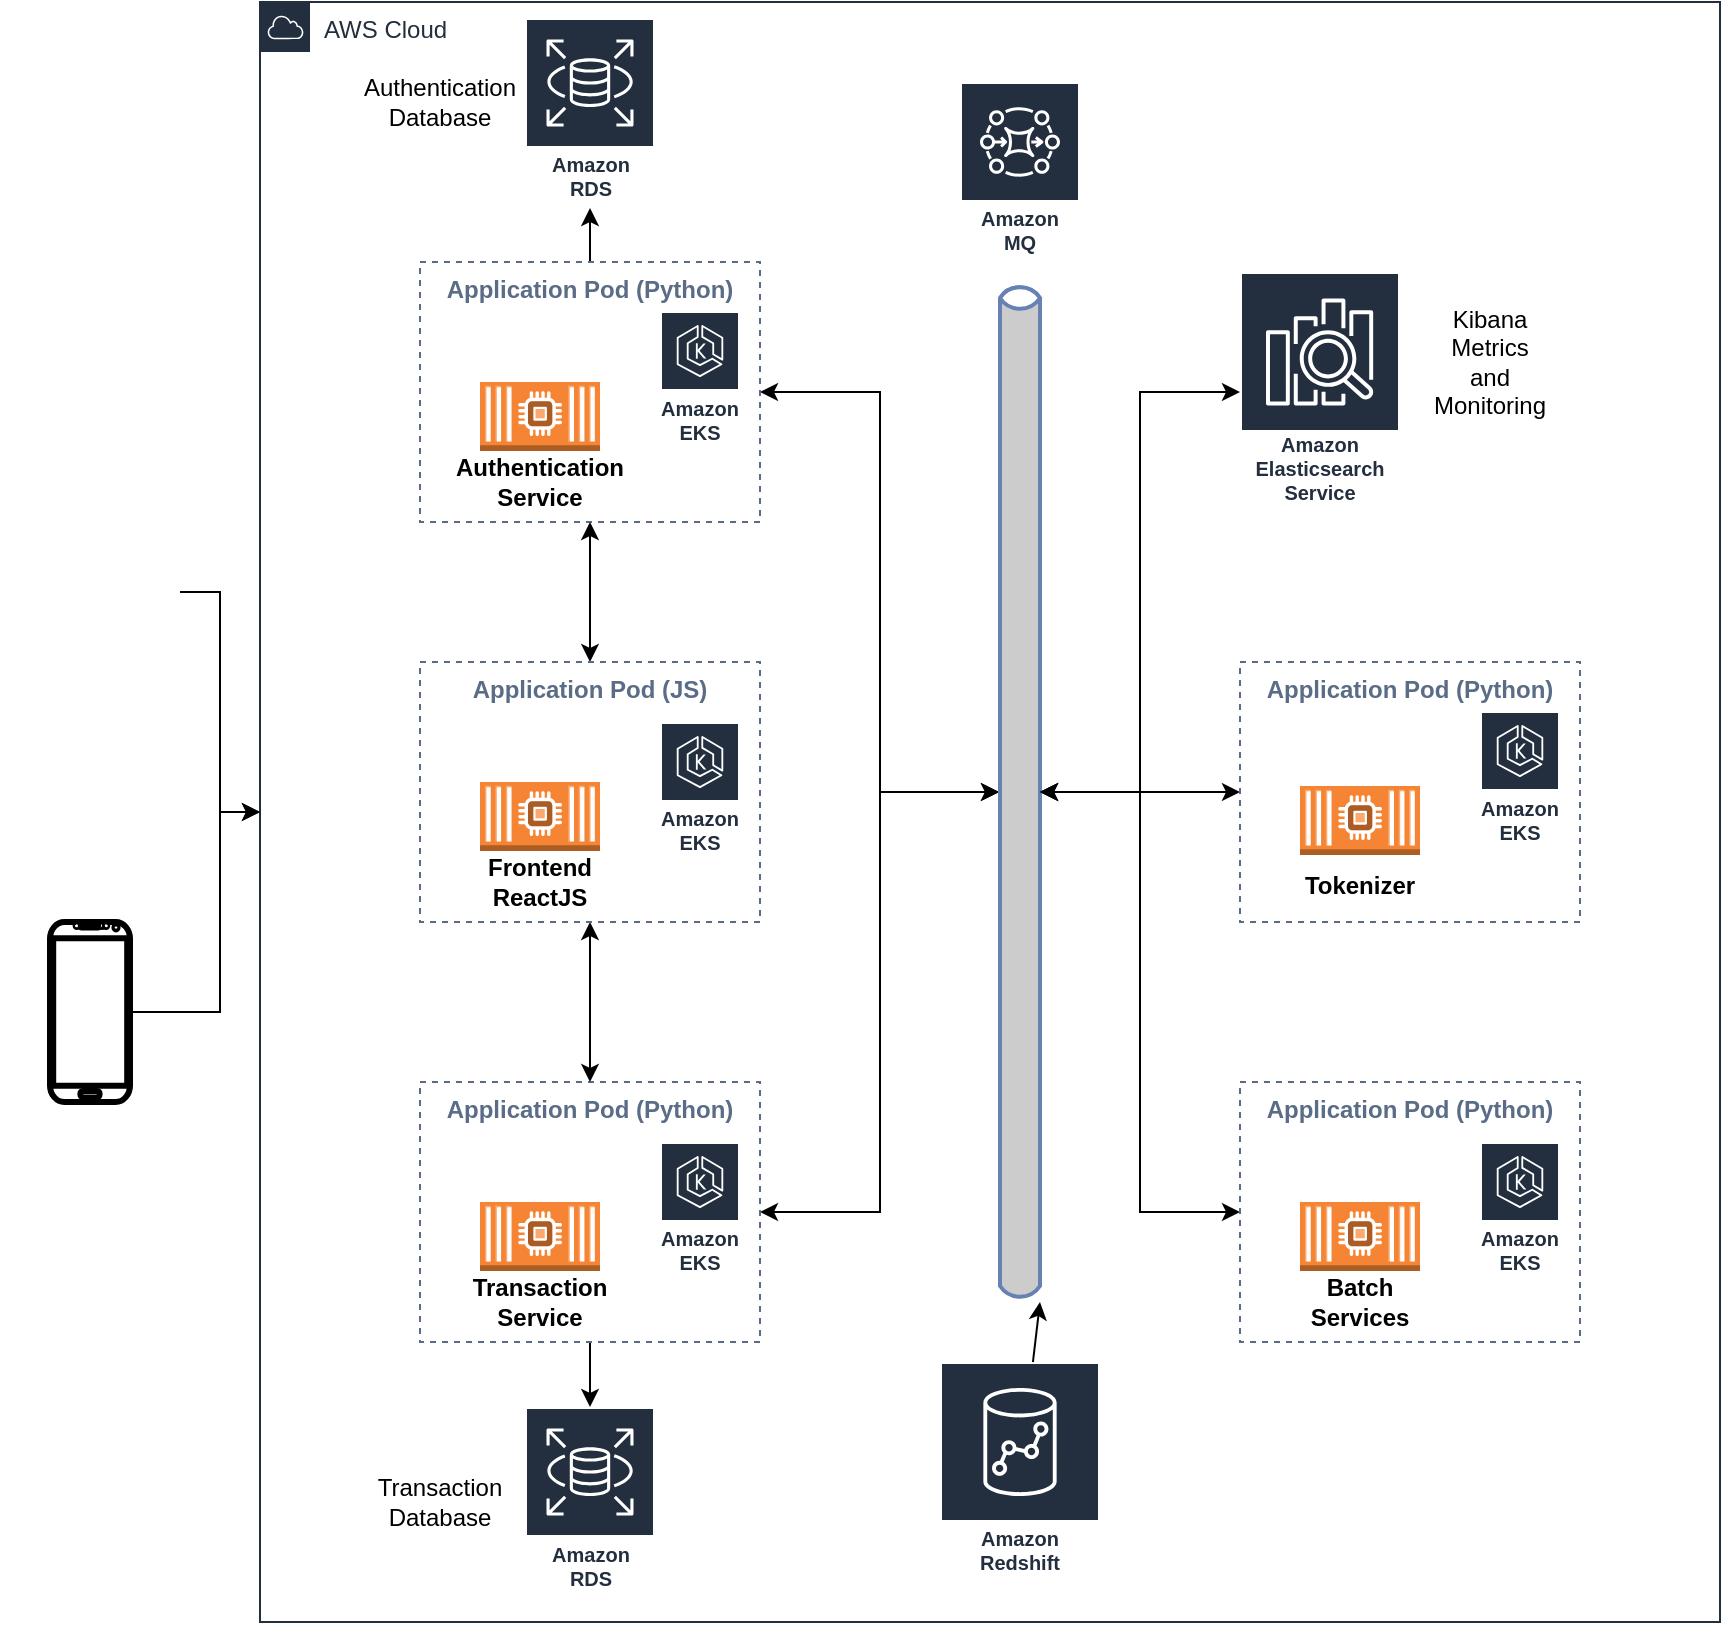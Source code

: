 <mxfile version="13.9.9" type="device"><diagram id="Gjha9tN4IPcTOmzHnDes" name="Page-1"><mxGraphModel dx="1380" dy="746" grid="1" gridSize="10" guides="1" tooltips="1" connect="1" arrows="1" fold="1" page="1" pageScale="1" pageWidth="827" pageHeight="1169" math="0" shadow="0"><root><mxCell id="0"/><mxCell id="1" parent="0"/><mxCell id="Nz0x8n80s7uMDwK5pBU2-1" value="AWS Cloud" style="points=[[0,0],[0.25,0],[0.5,0],[0.75,0],[1,0],[1,0.25],[1,0.5],[1,0.75],[1,1],[0.75,1],[0.5,1],[0.25,1],[0,1],[0,0.75],[0,0.5],[0,0.25]];outlineConnect=0;gradientColor=none;html=1;whiteSpace=wrap;fontSize=12;fontStyle=0;shape=mxgraph.aws4.group;grIcon=mxgraph.aws4.group_aws_cloud;strokeColor=#232F3E;fillColor=none;verticalAlign=top;align=left;spacingLeft=30;fontColor=#232F3E;dashed=0;" vertex="1" parent="1"><mxGeometry x="170" y="10" width="730" height="810" as="geometry"/></mxCell><mxCell id="Nz0x8n80s7uMDwK5pBU2-9" style="edgeStyle=orthogonalEdgeStyle;rounded=0;orthogonalLoop=1;jettySize=auto;html=1;" edge="1" parent="1" source="Nz0x8n80s7uMDwK5pBU2-3" target="Nz0x8n80s7uMDwK5pBU2-1"><mxGeometry relative="1" as="geometry"/></mxCell><mxCell id="Nz0x8n80s7uMDwK5pBU2-3" value="" style="shape=image;html=1;verticalAlign=top;verticalLabelPosition=bottom;labelBackgroundColor=#ffffff;imageAspect=0;aspect=fixed;image=https://cdn2.iconfinder.com/data/icons/kitchen-appliances-computers-and-electronics/32/Appliances-04-128.png" vertex="1" parent="1"><mxGeometry x="40" y="260" width="90" height="90" as="geometry"/></mxCell><mxCell id="Nz0x8n80s7uMDwK5pBU2-71" style="edgeStyle=orthogonalEdgeStyle;rounded=0;orthogonalLoop=1;jettySize=auto;html=1;entryX=0;entryY=0.5;entryDx=0;entryDy=0;startArrow=none;startFill=0;" edge="1" parent="1" source="Nz0x8n80s7uMDwK5pBU2-4" target="Nz0x8n80s7uMDwK5pBU2-1"><mxGeometry relative="1" as="geometry"><Array as="points"><mxPoint x="150" y="515"/><mxPoint x="150" y="415"/></Array></mxGeometry></mxCell><mxCell id="Nz0x8n80s7uMDwK5pBU2-4" value="" style="verticalLabelPosition=bottom;verticalAlign=top;html=1;shadow=0;dashed=0;strokeWidth=3;shape=mxgraph.android.phone2;" vertex="1" parent="1"><mxGeometry x="65" y="470" width="40" height="90" as="geometry"/></mxCell><mxCell id="Nz0x8n80s7uMDwK5pBU2-26" style="edgeStyle=orthogonalEdgeStyle;rounded=0;orthogonalLoop=1;jettySize=auto;html=1;startArrow=classic;startFill=1;" edge="1" parent="1" source="Nz0x8n80s7uMDwK5pBU2-11" target="Nz0x8n80s7uMDwK5pBU2-24"><mxGeometry relative="1" as="geometry"/></mxCell><mxCell id="Nz0x8n80s7uMDwK5pBU2-69" style="edgeStyle=orthogonalEdgeStyle;rounded=0;orthogonalLoop=1;jettySize=auto;html=1;startArrow=none;startFill=0;" edge="1" parent="1" source="Nz0x8n80s7uMDwK5pBU2-11" target="Nz0x8n80s7uMDwK5pBU2-68"><mxGeometry relative="1" as="geometry"/></mxCell><mxCell id="Nz0x8n80s7uMDwK5pBU2-11" value="Application Pod (Python)" style="fillColor=none;strokeColor=#5A6C86;dashed=1;verticalAlign=top;fontStyle=1;fontColor=#5A6C86;" vertex="1" parent="1"><mxGeometry x="250" y="140" width="170" height="130" as="geometry"/></mxCell><mxCell id="Nz0x8n80s7uMDwK5pBU2-12" value="Amazon EKS" style="outlineConnect=0;fontColor=#232F3E;gradientColor=none;strokeColor=#ffffff;fillColor=#232F3E;dashed=0;verticalLabelPosition=middle;verticalAlign=bottom;align=center;html=1;whiteSpace=wrap;fontSize=10;fontStyle=1;spacing=3;shape=mxgraph.aws4.productIcon;prIcon=mxgraph.aws4.eks;" vertex="1" parent="1"><mxGeometry x="370" y="164.5" width="40" height="70" as="geometry"/></mxCell><mxCell id="Nz0x8n80s7uMDwK5pBU2-13" value="" style="outlineConnect=0;dashed=0;verticalLabelPosition=bottom;verticalAlign=top;align=center;html=1;shape=mxgraph.aws3.ec2_compute_container_2;fillColor=#F58534;gradientColor=none;strokeColor=#000000;strokeWidth=3;" vertex="1" parent="1"><mxGeometry x="280" y="200" width="60" height="34.5" as="geometry"/></mxCell><mxCell id="Nz0x8n80s7uMDwK5pBU2-14" value="Authentication Service" style="text;html=1;strokeColor=none;fillColor=none;align=center;verticalAlign=middle;whiteSpace=wrap;rounded=0;fontStyle=1" vertex="1" parent="1"><mxGeometry x="290" y="240" width="40" height="20" as="geometry"/></mxCell><mxCell id="Nz0x8n80s7uMDwK5pBU2-25" style="edgeStyle=orthogonalEdgeStyle;rounded=0;orthogonalLoop=1;jettySize=auto;html=1;startArrow=classic;startFill=1;" edge="1" parent="1" source="Nz0x8n80s7uMDwK5pBU2-15" target="Nz0x8n80s7uMDwK5pBU2-24"><mxGeometry relative="1" as="geometry"/></mxCell><mxCell id="Nz0x8n80s7uMDwK5pBU2-66" style="edgeStyle=orthogonalEdgeStyle;rounded=0;orthogonalLoop=1;jettySize=auto;html=1;startArrow=none;startFill=0;" edge="1" parent="1" source="Nz0x8n80s7uMDwK5pBU2-15" target="Nz0x8n80s7uMDwK5pBU2-65"><mxGeometry relative="1" as="geometry"/></mxCell><mxCell id="Nz0x8n80s7uMDwK5pBU2-15" value="Application Pod (Python)" style="fillColor=none;strokeColor=#5A6C86;dashed=1;verticalAlign=top;fontStyle=1;fontColor=#5A6C86;" vertex="1" parent="1"><mxGeometry x="250" y="550" width="170" height="130" as="geometry"/></mxCell><mxCell id="Nz0x8n80s7uMDwK5pBU2-16" value="Amazon EKS" style="outlineConnect=0;fontColor=#232F3E;gradientColor=none;strokeColor=#ffffff;fillColor=#232F3E;dashed=0;verticalLabelPosition=middle;verticalAlign=bottom;align=center;html=1;whiteSpace=wrap;fontSize=10;fontStyle=1;spacing=3;shape=mxgraph.aws4.productIcon;prIcon=mxgraph.aws4.eks;" vertex="1" parent="1"><mxGeometry x="370" y="580" width="40" height="70" as="geometry"/></mxCell><mxCell id="Nz0x8n80s7uMDwK5pBU2-17" value="" style="outlineConnect=0;dashed=0;verticalLabelPosition=bottom;verticalAlign=top;align=center;html=1;shape=mxgraph.aws3.ec2_compute_container_2;fillColor=#F58534;gradientColor=none;strokeColor=#000000;strokeWidth=3;" vertex="1" parent="1"><mxGeometry x="280" y="610" width="60" height="34.5" as="geometry"/></mxCell><mxCell id="Nz0x8n80s7uMDwK5pBU2-19" value="Authentication Database" style="text;html=1;strokeColor=none;fillColor=none;align=center;verticalAlign=middle;whiteSpace=wrap;rounded=0;" vertex="1" parent="1"><mxGeometry x="200" y="50" width="120" height="20" as="geometry"/></mxCell><mxCell id="Nz0x8n80s7uMDwK5pBU2-22" value="Transaction Service" style="text;html=1;strokeColor=none;fillColor=none;align=center;verticalAlign=middle;whiteSpace=wrap;rounded=0;fontStyle=1" vertex="1" parent="1"><mxGeometry x="290" y="650" width="40" height="20" as="geometry"/></mxCell><mxCell id="Nz0x8n80s7uMDwK5pBU2-23" value="Amazon MQ" style="outlineConnect=0;fontColor=#232F3E;gradientColor=none;strokeColor=#ffffff;fillColor=#232F3E;dashed=0;verticalLabelPosition=middle;verticalAlign=bottom;align=center;html=1;whiteSpace=wrap;fontSize=10;fontStyle=1;spacing=3;shape=mxgraph.aws4.productIcon;prIcon=mxgraph.aws4.mq;" vertex="1" parent="1"><mxGeometry x="520" y="50" width="60" height="90" as="geometry"/></mxCell><mxCell id="Nz0x8n80s7uMDwK5pBU2-24" value="" style="html=1;outlineConnect=0;fillColor=#CCCCCC;strokeColor=#6881B3;gradientColor=none;gradientDirection=north;strokeWidth=2;shape=mxgraph.networks.bus;gradientColor=none;gradientDirection=north;fontColor=#ffffff;perimeter=backbonePerimeter;backboneSize=20;rotation=-90;" vertex="1" parent="1"><mxGeometry x="295" y="395" width="510" height="20" as="geometry"/></mxCell><mxCell id="Nz0x8n80s7uMDwK5pBU2-44" style="edgeStyle=orthogonalEdgeStyle;rounded=0;orthogonalLoop=1;jettySize=auto;html=1;startArrow=classic;startFill=1;" edge="1" parent="1" source="Nz0x8n80s7uMDwK5pBU2-27" target="Nz0x8n80s7uMDwK5pBU2-24"><mxGeometry relative="1" as="geometry"/></mxCell><mxCell id="Nz0x8n80s7uMDwK5pBU2-27" value="Application Pod (Python)" style="fillColor=none;strokeColor=#5A6C86;dashed=1;verticalAlign=top;fontStyle=1;fontColor=#5A6C86;" vertex="1" parent="1"><mxGeometry x="660" y="550" width="170" height="130" as="geometry"/></mxCell><mxCell id="Nz0x8n80s7uMDwK5pBU2-28" value="Amazon EKS" style="outlineConnect=0;fontColor=#232F3E;gradientColor=none;strokeColor=#ffffff;fillColor=#232F3E;dashed=0;verticalLabelPosition=middle;verticalAlign=bottom;align=center;html=1;whiteSpace=wrap;fontSize=10;fontStyle=1;spacing=3;shape=mxgraph.aws4.productIcon;prIcon=mxgraph.aws4.eks;" vertex="1" parent="1"><mxGeometry x="780" y="580" width="40" height="70" as="geometry"/></mxCell><mxCell id="Nz0x8n80s7uMDwK5pBU2-29" value="" style="outlineConnect=0;dashed=0;verticalLabelPosition=bottom;verticalAlign=top;align=center;html=1;shape=mxgraph.aws3.ec2_compute_container_2;fillColor=#F58534;gradientColor=none;strokeColor=#000000;strokeWidth=3;" vertex="1" parent="1"><mxGeometry x="690" y="610" width="60" height="34.5" as="geometry"/></mxCell><mxCell id="Nz0x8n80s7uMDwK5pBU2-30" value="Batch &lt;br&gt;Services" style="text;html=1;strokeColor=none;fillColor=none;align=center;verticalAlign=middle;whiteSpace=wrap;rounded=0;fontStyle=1" vertex="1" parent="1"><mxGeometry x="700" y="650" width="40" height="20" as="geometry"/></mxCell><mxCell id="Nz0x8n80s7uMDwK5pBU2-35" style="edgeStyle=orthogonalEdgeStyle;rounded=0;orthogonalLoop=1;jettySize=auto;html=1;entryX=0.5;entryY=1;entryDx=0;entryDy=0;startArrow=classic;startFill=1;" edge="1" parent="1" source="Nz0x8n80s7uMDwK5pBU2-31" target="Nz0x8n80s7uMDwK5pBU2-11"><mxGeometry relative="1" as="geometry"/></mxCell><mxCell id="Nz0x8n80s7uMDwK5pBU2-36" style="edgeStyle=orthogonalEdgeStyle;rounded=0;orthogonalLoop=1;jettySize=auto;html=1;startArrow=classic;startFill=1;" edge="1" parent="1" source="Nz0x8n80s7uMDwK5pBU2-31" target="Nz0x8n80s7uMDwK5pBU2-15"><mxGeometry relative="1" as="geometry"/></mxCell><mxCell id="Nz0x8n80s7uMDwK5pBU2-31" value="Application Pod (JS)" style="fillColor=none;strokeColor=#5A6C86;dashed=1;verticalAlign=top;fontStyle=1;fontColor=#5A6C86;" vertex="1" parent="1"><mxGeometry x="250" y="340" width="170" height="130" as="geometry"/></mxCell><mxCell id="Nz0x8n80s7uMDwK5pBU2-32" value="Amazon EKS" style="outlineConnect=0;fontColor=#232F3E;gradientColor=none;strokeColor=#ffffff;fillColor=#232F3E;dashed=0;verticalLabelPosition=middle;verticalAlign=bottom;align=center;html=1;whiteSpace=wrap;fontSize=10;fontStyle=1;spacing=3;shape=mxgraph.aws4.productIcon;prIcon=mxgraph.aws4.eks;" vertex="1" parent="1"><mxGeometry x="370" y="370" width="40" height="70" as="geometry"/></mxCell><mxCell id="Nz0x8n80s7uMDwK5pBU2-33" value="" style="outlineConnect=0;dashed=0;verticalLabelPosition=bottom;verticalAlign=top;align=center;html=1;shape=mxgraph.aws3.ec2_compute_container_2;fillColor=#F58534;gradientColor=none;strokeColor=#000000;strokeWidth=3;" vertex="1" parent="1"><mxGeometry x="280" y="400" width="60" height="34.5" as="geometry"/></mxCell><mxCell id="Nz0x8n80s7uMDwK5pBU2-34" value="Frontend&lt;br&gt;ReactJS" style="text;html=1;strokeColor=none;fillColor=none;align=center;verticalAlign=middle;whiteSpace=wrap;rounded=0;fontStyle=1" vertex="1" parent="1"><mxGeometry x="290" y="440" width="40" height="20" as="geometry"/></mxCell><mxCell id="Nz0x8n80s7uMDwK5pBU2-40" value="Transaction&lt;br&gt;Database" style="text;html=1;strokeColor=none;fillColor=none;align=center;verticalAlign=middle;whiteSpace=wrap;rounded=0;" vertex="1" parent="1"><mxGeometry x="200" y="750" width="120" height="20" as="geometry"/></mxCell><mxCell id="Nz0x8n80s7uMDwK5pBU2-43" style="edgeStyle=orthogonalEdgeStyle;rounded=0;orthogonalLoop=1;jettySize=auto;html=1;startArrow=classic;startFill=1;" edge="1" parent="1" source="Nz0x8n80s7uMDwK5pBU2-42" target="Nz0x8n80s7uMDwK5pBU2-24"><mxGeometry relative="1" as="geometry"/></mxCell><mxCell id="Nz0x8n80s7uMDwK5pBU2-42" value="Amazon Elasticsearch Service" style="outlineConnect=0;fontColor=#232F3E;gradientColor=none;strokeColor=#ffffff;fillColor=#232F3E;dashed=0;verticalLabelPosition=middle;verticalAlign=bottom;align=center;html=1;whiteSpace=wrap;fontSize=10;fontStyle=1;spacing=3;shape=mxgraph.aws4.productIcon;prIcon=mxgraph.aws4.elasticsearch_service;" vertex="1" parent="1"><mxGeometry x="660" y="145" width="80" height="120" as="geometry"/></mxCell><mxCell id="Nz0x8n80s7uMDwK5pBU2-56" style="edgeStyle=orthogonalEdgeStyle;rounded=0;orthogonalLoop=1;jettySize=auto;html=1;startArrow=classic;startFill=1;" edge="1" parent="1" source="Nz0x8n80s7uMDwK5pBU2-51" target="Nz0x8n80s7uMDwK5pBU2-24"><mxGeometry relative="1" as="geometry"/></mxCell><mxCell id="Nz0x8n80s7uMDwK5pBU2-51" value="Application Pod (Python)" style="fillColor=none;strokeColor=#5A6C86;dashed=1;verticalAlign=top;fontStyle=1;fontColor=#5A6C86;" vertex="1" parent="1"><mxGeometry x="660" y="340" width="170" height="130" as="geometry"/></mxCell><mxCell id="Nz0x8n80s7uMDwK5pBU2-52" value="Amazon EKS" style="outlineConnect=0;fontColor=#232F3E;gradientColor=none;strokeColor=#ffffff;fillColor=#232F3E;dashed=0;verticalLabelPosition=middle;verticalAlign=bottom;align=center;html=1;whiteSpace=wrap;fontSize=10;fontStyle=1;spacing=3;shape=mxgraph.aws4.productIcon;prIcon=mxgraph.aws4.eks;" vertex="1" parent="1"><mxGeometry x="780" y="364.5" width="40" height="70" as="geometry"/></mxCell><mxCell id="Nz0x8n80s7uMDwK5pBU2-53" value="" style="outlineConnect=0;dashed=0;verticalLabelPosition=bottom;verticalAlign=top;align=center;html=1;shape=mxgraph.aws3.ec2_compute_container_2;fillColor=#F58534;gradientColor=none;strokeColor=#000000;strokeWidth=3;" vertex="1" parent="1"><mxGeometry x="690" y="402" width="60" height="34.5" as="geometry"/></mxCell><mxCell id="Nz0x8n80s7uMDwK5pBU2-54" value="Tokenizer" style="text;html=1;strokeColor=none;fillColor=none;align=center;verticalAlign=middle;whiteSpace=wrap;rounded=0;fontStyle=1" vertex="1" parent="1"><mxGeometry x="700" y="442" width="40" height="20" as="geometry"/></mxCell><mxCell id="Nz0x8n80s7uMDwK5pBU2-62" value="Amazon Redshift" style="outlineConnect=0;fontColor=#232F3E;gradientColor=none;strokeColor=#ffffff;fillColor=#232F3E;dashed=0;verticalLabelPosition=middle;verticalAlign=bottom;align=center;html=1;whiteSpace=wrap;fontSize=10;fontStyle=1;spacing=3;shape=mxgraph.aws4.productIcon;prIcon=mxgraph.aws4.redshift;" vertex="1" parent="1"><mxGeometry x="510" y="690" width="80" height="110" as="geometry"/></mxCell><mxCell id="Nz0x8n80s7uMDwK5pBU2-65" value="Amazon RDS" style="outlineConnect=0;fontColor=#232F3E;gradientColor=none;strokeColor=#ffffff;fillColor=#232F3E;dashed=0;verticalLabelPosition=middle;verticalAlign=bottom;align=center;html=1;whiteSpace=wrap;fontSize=10;fontStyle=1;spacing=3;shape=mxgraph.aws4.productIcon;prIcon=mxgraph.aws4.rds;" vertex="1" parent="1"><mxGeometry x="302.5" y="712.5" width="65" height="95" as="geometry"/></mxCell><mxCell id="Nz0x8n80s7uMDwK5pBU2-68" value="Amazon RDS" style="outlineConnect=0;fontColor=#232F3E;gradientColor=none;strokeColor=#ffffff;fillColor=#232F3E;dashed=0;verticalLabelPosition=middle;verticalAlign=bottom;align=center;html=1;whiteSpace=wrap;fontSize=10;fontStyle=1;spacing=3;shape=mxgraph.aws4.productIcon;prIcon=mxgraph.aws4.rds;" vertex="1" parent="1"><mxGeometry x="302.5" y="18" width="65" height="95" as="geometry"/></mxCell><mxCell id="Nz0x8n80s7uMDwK5pBU2-72" value="" style="endArrow=classic;html=1;" edge="1" parent="1" source="Nz0x8n80s7uMDwK5pBU2-62" target="Nz0x8n80s7uMDwK5pBU2-24"><mxGeometry width="50" height="50" relative="1" as="geometry"><mxPoint x="530" y="450" as="sourcePoint"/><mxPoint x="580" y="400" as="targetPoint"/></mxGeometry></mxCell><mxCell id="Nz0x8n80s7uMDwK5pBU2-73" value="Kibana&lt;br&gt;Metrics and&lt;br&gt;Monitoring" style="text;html=1;strokeColor=none;fillColor=none;align=center;verticalAlign=middle;whiteSpace=wrap;rounded=0;" vertex="1" parent="1"><mxGeometry x="765" y="180" width="40" height="20" as="geometry"/></mxCell></root></mxGraphModel></diagram></mxfile>